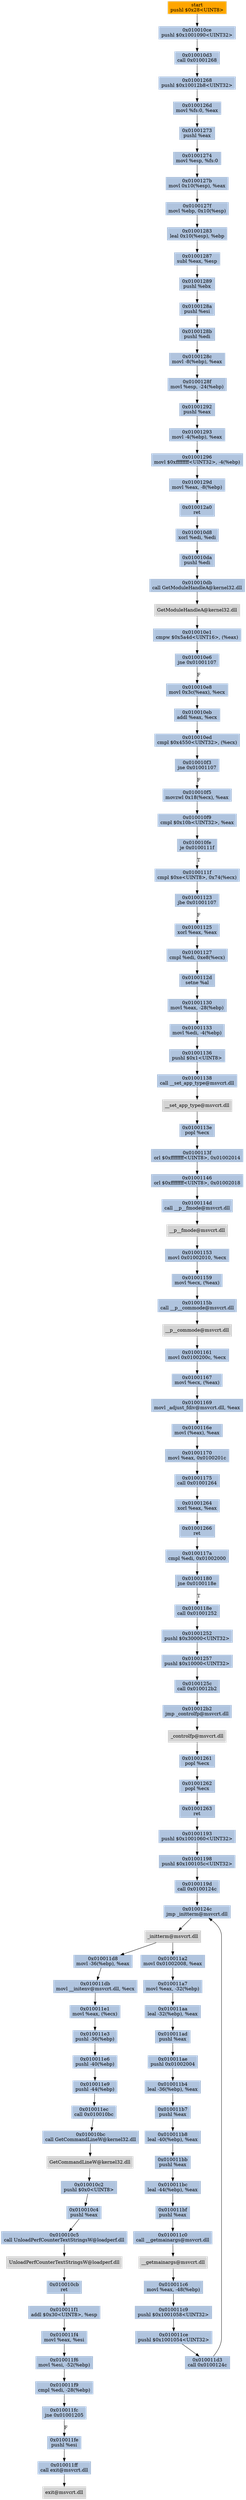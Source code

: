 digraph G {
node[shape=rectangle,style=filled,fillcolor=lightsteelblue,color=lightsteelblue]
bgcolor="transparent"
a0x010010ccpushl_0x28UINT8[label="start\npushl $0x28<UINT8>",color="lightgrey",fillcolor="orange"];
a0x010010cepushl_0x1001090UINT32[label="0x010010ce\npushl $0x1001090<UINT32>"];
a0x010010d3call_0x01001268[label="0x010010d3\ncall 0x01001268"];
a0x01001268pushl_0x10012b8UINT32[label="0x01001268\npushl $0x10012b8<UINT32>"];
a0x0100126dmovl_fs_0_eax[label="0x0100126d\nmovl %fs:0, %eax"];
a0x01001273pushl_eax[label="0x01001273\npushl %eax"];
a0x01001274movl_esp_fs_0[label="0x01001274\nmovl %esp, %fs:0"];
a0x0100127bmovl_0x10esp__eax[label="0x0100127b\nmovl 0x10(%esp), %eax"];
a0x0100127fmovl_ebp_0x10esp_[label="0x0100127f\nmovl %ebp, 0x10(%esp)"];
a0x01001283leal_0x10esp__ebp[label="0x01001283\nleal 0x10(%esp), %ebp"];
a0x01001287subl_eax_esp[label="0x01001287\nsubl %eax, %esp"];
a0x01001289pushl_ebx[label="0x01001289\npushl %ebx"];
a0x0100128apushl_esi[label="0x0100128a\npushl %esi"];
a0x0100128bpushl_edi[label="0x0100128b\npushl %edi"];
a0x0100128cmovl__8ebp__eax[label="0x0100128c\nmovl -8(%ebp), %eax"];
a0x0100128fmovl_esp__24ebp_[label="0x0100128f\nmovl %esp, -24(%ebp)"];
a0x01001292pushl_eax[label="0x01001292\npushl %eax"];
a0x01001293movl__4ebp__eax[label="0x01001293\nmovl -4(%ebp), %eax"];
a0x01001296movl_0xffffffffUINT32__4ebp_[label="0x01001296\nmovl $0xffffffff<UINT32>, -4(%ebp)"];
a0x0100129dmovl_eax__8ebp_[label="0x0100129d\nmovl %eax, -8(%ebp)"];
a0x010012a0ret[label="0x010012a0\nret"];
a0x010010d8xorl_edi_edi[label="0x010010d8\nxorl %edi, %edi"];
a0x010010dapushl_edi[label="0x010010da\npushl %edi"];
a0x010010dbcall_GetModuleHandleA_kernel32_dll[label="0x010010db\ncall GetModuleHandleA@kernel32.dll"];
GetModuleHandleA_kernel32_dll[label="GetModuleHandleA@kernel32.dll",color="lightgrey",fillcolor="lightgrey"];
a0x010010e1cmpw_0x5a4dUINT16_eax_[label="0x010010e1\ncmpw $0x5a4d<UINT16>, (%eax)"];
a0x010010e6jne_0x01001107[label="0x010010e6\njne 0x01001107"];
a0x010010e8movl_0x3ceax__ecx[label="0x010010e8\nmovl 0x3c(%eax), %ecx"];
a0x010010ebaddl_eax_ecx[label="0x010010eb\naddl %eax, %ecx"];
a0x010010edcmpl_0x4550UINT32_ecx_[label="0x010010ed\ncmpl $0x4550<UINT32>, (%ecx)"];
a0x010010f3jne_0x01001107[label="0x010010f3\njne 0x01001107"];
a0x010010f5movzwl_0x18ecx__eax[label="0x010010f5\nmovzwl 0x18(%ecx), %eax"];
a0x010010f9cmpl_0x10bUINT32_eax[label="0x010010f9\ncmpl $0x10b<UINT32>, %eax"];
a0x010010feje_0x0100111f[label="0x010010fe\nje 0x0100111f"];
a0x0100111fcmpl_0xeUINT8_0x74ecx_[label="0x0100111f\ncmpl $0xe<UINT8>, 0x74(%ecx)"];
a0x01001123jbe_0x01001107[label="0x01001123\njbe 0x01001107"];
a0x01001125xorl_eax_eax[label="0x01001125\nxorl %eax, %eax"];
a0x01001127cmpl_edi_0xe8ecx_[label="0x01001127\ncmpl %edi, 0xe8(%ecx)"];
a0x0100112dsetne_al[label="0x0100112d\nsetne %al"];
a0x01001130movl_eax__28ebp_[label="0x01001130\nmovl %eax, -28(%ebp)"];
a0x01001133movl_edi__4ebp_[label="0x01001133\nmovl %edi, -4(%ebp)"];
a0x01001136pushl_0x1UINT8[label="0x01001136\npushl $0x1<UINT8>"];
a0x01001138call___set_app_type_msvcrt_dll[label="0x01001138\ncall __set_app_type@msvcrt.dll"];
a__set_app_type_msvcrt_dll[label="__set_app_type@msvcrt.dll",color="lightgrey",fillcolor="lightgrey"];
a0x0100113epopl_ecx[label="0x0100113e\npopl %ecx"];
a0x0100113forl_0xffffffffUINT8_0x01002014[label="0x0100113f\norl $0xffffffff<UINT8>, 0x01002014"];
a0x01001146orl_0xffffffffUINT8_0x01002018[label="0x01001146\norl $0xffffffff<UINT8>, 0x01002018"];
a0x0100114dcall___p__fmode_msvcrt_dll[label="0x0100114d\ncall __p__fmode@msvcrt.dll"];
a__p__fmode_msvcrt_dll[label="__p__fmode@msvcrt.dll",color="lightgrey",fillcolor="lightgrey"];
a0x01001153movl_0x01002010_ecx[label="0x01001153\nmovl 0x01002010, %ecx"];
a0x01001159movl_ecx_eax_[label="0x01001159\nmovl %ecx, (%eax)"];
a0x0100115bcall___p__commode_msvcrt_dll[label="0x0100115b\ncall __p__commode@msvcrt.dll"];
a__p__commode_msvcrt_dll[label="__p__commode@msvcrt.dll",color="lightgrey",fillcolor="lightgrey"];
a0x01001161movl_0x0100200c_ecx[label="0x01001161\nmovl 0x0100200c, %ecx"];
a0x01001167movl_ecx_eax_[label="0x01001167\nmovl %ecx, (%eax)"];
a0x01001169movl__adjust_fdiv_msvcrt_dll_eax[label="0x01001169\nmovl _adjust_fdiv@msvcrt.dll, %eax"];
a0x0100116emovl_eax__eax[label="0x0100116e\nmovl (%eax), %eax"];
a0x01001170movl_eax_0x0100201c[label="0x01001170\nmovl %eax, 0x0100201c"];
a0x01001175call_0x01001264[label="0x01001175\ncall 0x01001264"];
a0x01001264xorl_eax_eax[label="0x01001264\nxorl %eax, %eax"];
a0x01001266ret[label="0x01001266\nret"];
a0x0100117acmpl_edi_0x01002000[label="0x0100117a\ncmpl %edi, 0x01002000"];
a0x01001180jne_0x0100118e[label="0x01001180\njne 0x0100118e"];
a0x0100118ecall_0x01001252[label="0x0100118e\ncall 0x01001252"];
a0x01001252pushl_0x30000UINT32[label="0x01001252\npushl $0x30000<UINT32>"];
a0x01001257pushl_0x10000UINT32[label="0x01001257\npushl $0x10000<UINT32>"];
a0x0100125ccall_0x010012b2[label="0x0100125c\ncall 0x010012b2"];
a0x010012b2jmp__controlfp_msvcrt_dll[label="0x010012b2\njmp _controlfp@msvcrt.dll"];
a_controlfp_msvcrt_dll[label="_controlfp@msvcrt.dll",color="lightgrey",fillcolor="lightgrey"];
a0x01001261popl_ecx[label="0x01001261\npopl %ecx"];
a0x01001262popl_ecx[label="0x01001262\npopl %ecx"];
a0x01001263ret[label="0x01001263\nret"];
a0x01001193pushl_0x1001060UINT32[label="0x01001193\npushl $0x1001060<UINT32>"];
a0x01001198pushl_0x100105cUINT32[label="0x01001198\npushl $0x100105c<UINT32>"];
a0x0100119dcall_0x0100124c[label="0x0100119d\ncall 0x0100124c"];
a0x0100124cjmp__initterm_msvcrt_dll[label="0x0100124c\njmp _initterm@msvcrt.dll"];
a_initterm_msvcrt_dll[label="_initterm@msvcrt.dll",color="lightgrey",fillcolor="lightgrey"];
a0x010011a2movl_0x01002008_eax[label="0x010011a2\nmovl 0x01002008, %eax"];
a0x010011a7movl_eax__32ebp_[label="0x010011a7\nmovl %eax, -32(%ebp)"];
a0x010011aaleal__32ebp__eax[label="0x010011aa\nleal -32(%ebp), %eax"];
a0x010011adpushl_eax[label="0x010011ad\npushl %eax"];
a0x010011aepushl_0x01002004[label="0x010011ae\npushl 0x01002004"];
a0x010011b4leal__36ebp__eax[label="0x010011b4\nleal -36(%ebp), %eax"];
a0x010011b7pushl_eax[label="0x010011b7\npushl %eax"];
a0x010011b8leal__40ebp__eax[label="0x010011b8\nleal -40(%ebp), %eax"];
a0x010011bbpushl_eax[label="0x010011bb\npushl %eax"];
a0x010011bcleal__44ebp__eax[label="0x010011bc\nleal -44(%ebp), %eax"];
a0x010011bfpushl_eax[label="0x010011bf\npushl %eax"];
a0x010011c0call___getmainargs_msvcrt_dll[label="0x010011c0\ncall __getmainargs@msvcrt.dll"];
a__getmainargs_msvcrt_dll[label="__getmainargs@msvcrt.dll",color="lightgrey",fillcolor="lightgrey"];
a0x010011c6movl_eax__48ebp_[label="0x010011c6\nmovl %eax, -48(%ebp)"];
a0x010011c9pushl_0x1001058UINT32[label="0x010011c9\npushl $0x1001058<UINT32>"];
a0x010011cepushl_0x1001054UINT32[label="0x010011ce\npushl $0x1001054<UINT32>"];
a0x010011d3call_0x0100124c[label="0x010011d3\ncall 0x0100124c"];
a0x010011d8movl__36ebp__eax[label="0x010011d8\nmovl -36(%ebp), %eax"];
a0x010011dbmovl___initenv_msvcrt_dll_ecx[label="0x010011db\nmovl __initenv@msvcrt.dll, %ecx"];
a0x010011e1movl_eax_ecx_[label="0x010011e1\nmovl %eax, (%ecx)"];
a0x010011e3pushl__36ebp_[label="0x010011e3\npushl -36(%ebp)"];
a0x010011e6pushl__40ebp_[label="0x010011e6\npushl -40(%ebp)"];
a0x010011e9pushl__44ebp_[label="0x010011e9\npushl -44(%ebp)"];
a0x010011eccall_0x010010bc[label="0x010011ec\ncall 0x010010bc"];
a0x010010bccall_GetCommandLineW_kernel32_dll[label="0x010010bc\ncall GetCommandLineW@kernel32.dll"];
GetCommandLineW_kernel32_dll[label="GetCommandLineW@kernel32.dll",color="lightgrey",fillcolor="lightgrey"];
a0x010010c2pushl_0x0UINT8[label="0x010010c2\npushl $0x0<UINT8>"];
a0x010010c4pushl_eax[label="0x010010c4\npushl %eax"];
a0x010010c5call_UnloadPerfCounterTextStringsW_loadperf_dll[label="0x010010c5\ncall UnloadPerfCounterTextStringsW@loadperf.dll"];
UnloadPerfCounterTextStringsW_loadperf_dll[label="UnloadPerfCounterTextStringsW@loadperf.dll",color="lightgrey",fillcolor="lightgrey"];
a0x010010cbret[label="0x010010cb\nret"];
a0x010011f1addl_0x30UINT8_esp[label="0x010011f1\naddl $0x30<UINT8>, %esp"];
a0x010011f4movl_eax_esi[label="0x010011f4\nmovl %eax, %esi"];
a0x010011f6movl_esi__52ebp_[label="0x010011f6\nmovl %esi, -52(%ebp)"];
a0x010011f9cmpl_edi__28ebp_[label="0x010011f9\ncmpl %edi, -28(%ebp)"];
a0x010011fcjne_0x01001205[label="0x010011fc\njne 0x01001205"];
a0x010011fepushl_esi[label="0x010011fe\npushl %esi"];
a0x010011ffcall_exit_msvcrt_dll[label="0x010011ff\ncall exit@msvcrt.dll"];
exit_msvcrt_dll[label="exit@msvcrt.dll",color="lightgrey",fillcolor="lightgrey"];
a0x010010ccpushl_0x28UINT8 -> a0x010010cepushl_0x1001090UINT32 [color="#000000"];
a0x010010cepushl_0x1001090UINT32 -> a0x010010d3call_0x01001268 [color="#000000"];
a0x010010d3call_0x01001268 -> a0x01001268pushl_0x10012b8UINT32 [color="#000000"];
a0x01001268pushl_0x10012b8UINT32 -> a0x0100126dmovl_fs_0_eax [color="#000000"];
a0x0100126dmovl_fs_0_eax -> a0x01001273pushl_eax [color="#000000"];
a0x01001273pushl_eax -> a0x01001274movl_esp_fs_0 [color="#000000"];
a0x01001274movl_esp_fs_0 -> a0x0100127bmovl_0x10esp__eax [color="#000000"];
a0x0100127bmovl_0x10esp__eax -> a0x0100127fmovl_ebp_0x10esp_ [color="#000000"];
a0x0100127fmovl_ebp_0x10esp_ -> a0x01001283leal_0x10esp__ebp [color="#000000"];
a0x01001283leal_0x10esp__ebp -> a0x01001287subl_eax_esp [color="#000000"];
a0x01001287subl_eax_esp -> a0x01001289pushl_ebx [color="#000000"];
a0x01001289pushl_ebx -> a0x0100128apushl_esi [color="#000000"];
a0x0100128apushl_esi -> a0x0100128bpushl_edi [color="#000000"];
a0x0100128bpushl_edi -> a0x0100128cmovl__8ebp__eax [color="#000000"];
a0x0100128cmovl__8ebp__eax -> a0x0100128fmovl_esp__24ebp_ [color="#000000"];
a0x0100128fmovl_esp__24ebp_ -> a0x01001292pushl_eax [color="#000000"];
a0x01001292pushl_eax -> a0x01001293movl__4ebp__eax [color="#000000"];
a0x01001293movl__4ebp__eax -> a0x01001296movl_0xffffffffUINT32__4ebp_ [color="#000000"];
a0x01001296movl_0xffffffffUINT32__4ebp_ -> a0x0100129dmovl_eax__8ebp_ [color="#000000"];
a0x0100129dmovl_eax__8ebp_ -> a0x010012a0ret [color="#000000"];
a0x010012a0ret -> a0x010010d8xorl_edi_edi [color="#000000"];
a0x010010d8xorl_edi_edi -> a0x010010dapushl_edi [color="#000000"];
a0x010010dapushl_edi -> a0x010010dbcall_GetModuleHandleA_kernel32_dll [color="#000000"];
a0x010010dbcall_GetModuleHandleA_kernel32_dll -> GetModuleHandleA_kernel32_dll [color="#000000"];
GetModuleHandleA_kernel32_dll -> a0x010010e1cmpw_0x5a4dUINT16_eax_ [color="#000000"];
a0x010010e1cmpw_0x5a4dUINT16_eax_ -> a0x010010e6jne_0x01001107 [color="#000000"];
a0x010010e6jne_0x01001107 -> a0x010010e8movl_0x3ceax__ecx [color="#000000",label="F"];
a0x010010e8movl_0x3ceax__ecx -> a0x010010ebaddl_eax_ecx [color="#000000"];
a0x010010ebaddl_eax_ecx -> a0x010010edcmpl_0x4550UINT32_ecx_ [color="#000000"];
a0x010010edcmpl_0x4550UINT32_ecx_ -> a0x010010f3jne_0x01001107 [color="#000000"];
a0x010010f3jne_0x01001107 -> a0x010010f5movzwl_0x18ecx__eax [color="#000000",label="F"];
a0x010010f5movzwl_0x18ecx__eax -> a0x010010f9cmpl_0x10bUINT32_eax [color="#000000"];
a0x010010f9cmpl_0x10bUINT32_eax -> a0x010010feje_0x0100111f [color="#000000"];
a0x010010feje_0x0100111f -> a0x0100111fcmpl_0xeUINT8_0x74ecx_ [color="#000000",label="T"];
a0x0100111fcmpl_0xeUINT8_0x74ecx_ -> a0x01001123jbe_0x01001107 [color="#000000"];
a0x01001123jbe_0x01001107 -> a0x01001125xorl_eax_eax [color="#000000",label="F"];
a0x01001125xorl_eax_eax -> a0x01001127cmpl_edi_0xe8ecx_ [color="#000000"];
a0x01001127cmpl_edi_0xe8ecx_ -> a0x0100112dsetne_al [color="#000000"];
a0x0100112dsetne_al -> a0x01001130movl_eax__28ebp_ [color="#000000"];
a0x01001130movl_eax__28ebp_ -> a0x01001133movl_edi__4ebp_ [color="#000000"];
a0x01001133movl_edi__4ebp_ -> a0x01001136pushl_0x1UINT8 [color="#000000"];
a0x01001136pushl_0x1UINT8 -> a0x01001138call___set_app_type_msvcrt_dll [color="#000000"];
a0x01001138call___set_app_type_msvcrt_dll -> a__set_app_type_msvcrt_dll [color="#000000"];
a__set_app_type_msvcrt_dll -> a0x0100113epopl_ecx [color="#000000"];
a0x0100113epopl_ecx -> a0x0100113forl_0xffffffffUINT8_0x01002014 [color="#000000"];
a0x0100113forl_0xffffffffUINT8_0x01002014 -> a0x01001146orl_0xffffffffUINT8_0x01002018 [color="#000000"];
a0x01001146orl_0xffffffffUINT8_0x01002018 -> a0x0100114dcall___p__fmode_msvcrt_dll [color="#000000"];
a0x0100114dcall___p__fmode_msvcrt_dll -> a__p__fmode_msvcrt_dll [color="#000000"];
a__p__fmode_msvcrt_dll -> a0x01001153movl_0x01002010_ecx [color="#000000"];
a0x01001153movl_0x01002010_ecx -> a0x01001159movl_ecx_eax_ [color="#000000"];
a0x01001159movl_ecx_eax_ -> a0x0100115bcall___p__commode_msvcrt_dll [color="#000000"];
a0x0100115bcall___p__commode_msvcrt_dll -> a__p__commode_msvcrt_dll [color="#000000"];
a__p__commode_msvcrt_dll -> a0x01001161movl_0x0100200c_ecx [color="#000000"];
a0x01001161movl_0x0100200c_ecx -> a0x01001167movl_ecx_eax_ [color="#000000"];
a0x01001167movl_ecx_eax_ -> a0x01001169movl__adjust_fdiv_msvcrt_dll_eax [color="#000000"];
a0x01001169movl__adjust_fdiv_msvcrt_dll_eax -> a0x0100116emovl_eax__eax [color="#000000"];
a0x0100116emovl_eax__eax -> a0x01001170movl_eax_0x0100201c [color="#000000"];
a0x01001170movl_eax_0x0100201c -> a0x01001175call_0x01001264 [color="#000000"];
a0x01001175call_0x01001264 -> a0x01001264xorl_eax_eax [color="#000000"];
a0x01001264xorl_eax_eax -> a0x01001266ret [color="#000000"];
a0x01001266ret -> a0x0100117acmpl_edi_0x01002000 [color="#000000"];
a0x0100117acmpl_edi_0x01002000 -> a0x01001180jne_0x0100118e [color="#000000"];
a0x01001180jne_0x0100118e -> a0x0100118ecall_0x01001252 [color="#000000",label="T"];
a0x0100118ecall_0x01001252 -> a0x01001252pushl_0x30000UINT32 [color="#000000"];
a0x01001252pushl_0x30000UINT32 -> a0x01001257pushl_0x10000UINT32 [color="#000000"];
a0x01001257pushl_0x10000UINT32 -> a0x0100125ccall_0x010012b2 [color="#000000"];
a0x0100125ccall_0x010012b2 -> a0x010012b2jmp__controlfp_msvcrt_dll [color="#000000"];
a0x010012b2jmp__controlfp_msvcrt_dll -> a_controlfp_msvcrt_dll [color="#000000"];
a_controlfp_msvcrt_dll -> a0x01001261popl_ecx [color="#000000"];
a0x01001261popl_ecx -> a0x01001262popl_ecx [color="#000000"];
a0x01001262popl_ecx -> a0x01001263ret [color="#000000"];
a0x01001263ret -> a0x01001193pushl_0x1001060UINT32 [color="#000000"];
a0x01001193pushl_0x1001060UINT32 -> a0x01001198pushl_0x100105cUINT32 [color="#000000"];
a0x01001198pushl_0x100105cUINT32 -> a0x0100119dcall_0x0100124c [color="#000000"];
a0x0100119dcall_0x0100124c -> a0x0100124cjmp__initterm_msvcrt_dll [color="#000000"];
a0x0100124cjmp__initterm_msvcrt_dll -> a_initterm_msvcrt_dll [color="#000000"];
a_initterm_msvcrt_dll -> a0x010011a2movl_0x01002008_eax [color="#000000"];
a0x010011a2movl_0x01002008_eax -> a0x010011a7movl_eax__32ebp_ [color="#000000"];
a0x010011a7movl_eax__32ebp_ -> a0x010011aaleal__32ebp__eax [color="#000000"];
a0x010011aaleal__32ebp__eax -> a0x010011adpushl_eax [color="#000000"];
a0x010011adpushl_eax -> a0x010011aepushl_0x01002004 [color="#000000"];
a0x010011aepushl_0x01002004 -> a0x010011b4leal__36ebp__eax [color="#000000"];
a0x010011b4leal__36ebp__eax -> a0x010011b7pushl_eax [color="#000000"];
a0x010011b7pushl_eax -> a0x010011b8leal__40ebp__eax [color="#000000"];
a0x010011b8leal__40ebp__eax -> a0x010011bbpushl_eax [color="#000000"];
a0x010011bbpushl_eax -> a0x010011bcleal__44ebp__eax [color="#000000"];
a0x010011bcleal__44ebp__eax -> a0x010011bfpushl_eax [color="#000000"];
a0x010011bfpushl_eax -> a0x010011c0call___getmainargs_msvcrt_dll [color="#000000"];
a0x010011c0call___getmainargs_msvcrt_dll -> a__getmainargs_msvcrt_dll [color="#000000"];
a__getmainargs_msvcrt_dll -> a0x010011c6movl_eax__48ebp_ [color="#000000"];
a0x010011c6movl_eax__48ebp_ -> a0x010011c9pushl_0x1001058UINT32 [color="#000000"];
a0x010011c9pushl_0x1001058UINT32 -> a0x010011cepushl_0x1001054UINT32 [color="#000000"];
a0x010011cepushl_0x1001054UINT32 -> a0x010011d3call_0x0100124c [color="#000000"];
a0x010011d3call_0x0100124c -> a0x0100124cjmp__initterm_msvcrt_dll [color="#000000"];
a_initterm_msvcrt_dll -> a0x010011d8movl__36ebp__eax [color="#000000"];
a0x010011d8movl__36ebp__eax -> a0x010011dbmovl___initenv_msvcrt_dll_ecx [color="#000000"];
a0x010011dbmovl___initenv_msvcrt_dll_ecx -> a0x010011e1movl_eax_ecx_ [color="#000000"];
a0x010011e1movl_eax_ecx_ -> a0x010011e3pushl__36ebp_ [color="#000000"];
a0x010011e3pushl__36ebp_ -> a0x010011e6pushl__40ebp_ [color="#000000"];
a0x010011e6pushl__40ebp_ -> a0x010011e9pushl__44ebp_ [color="#000000"];
a0x010011e9pushl__44ebp_ -> a0x010011eccall_0x010010bc [color="#000000"];
a0x010011eccall_0x010010bc -> a0x010010bccall_GetCommandLineW_kernel32_dll [color="#000000"];
a0x010010bccall_GetCommandLineW_kernel32_dll -> GetCommandLineW_kernel32_dll [color="#000000"];
GetCommandLineW_kernel32_dll -> a0x010010c2pushl_0x0UINT8 [color="#000000"];
a0x010010c2pushl_0x0UINT8 -> a0x010010c4pushl_eax [color="#000000"];
a0x010010c4pushl_eax -> a0x010010c5call_UnloadPerfCounterTextStringsW_loadperf_dll [color="#000000"];
a0x010010c5call_UnloadPerfCounterTextStringsW_loadperf_dll -> UnloadPerfCounterTextStringsW_loadperf_dll [color="#000000"];
UnloadPerfCounterTextStringsW_loadperf_dll -> a0x010010cbret [color="#000000"];
a0x010010cbret -> a0x010011f1addl_0x30UINT8_esp [color="#000000"];
a0x010011f1addl_0x30UINT8_esp -> a0x010011f4movl_eax_esi [color="#000000"];
a0x010011f4movl_eax_esi -> a0x010011f6movl_esi__52ebp_ [color="#000000"];
a0x010011f6movl_esi__52ebp_ -> a0x010011f9cmpl_edi__28ebp_ [color="#000000"];
a0x010011f9cmpl_edi__28ebp_ -> a0x010011fcjne_0x01001205 [color="#000000"];
a0x010011fcjne_0x01001205 -> a0x010011fepushl_esi [color="#000000",label="F"];
a0x010011fepushl_esi -> a0x010011ffcall_exit_msvcrt_dll [color="#000000"];
a0x010011ffcall_exit_msvcrt_dll -> exit_msvcrt_dll [color="#000000"];
}
